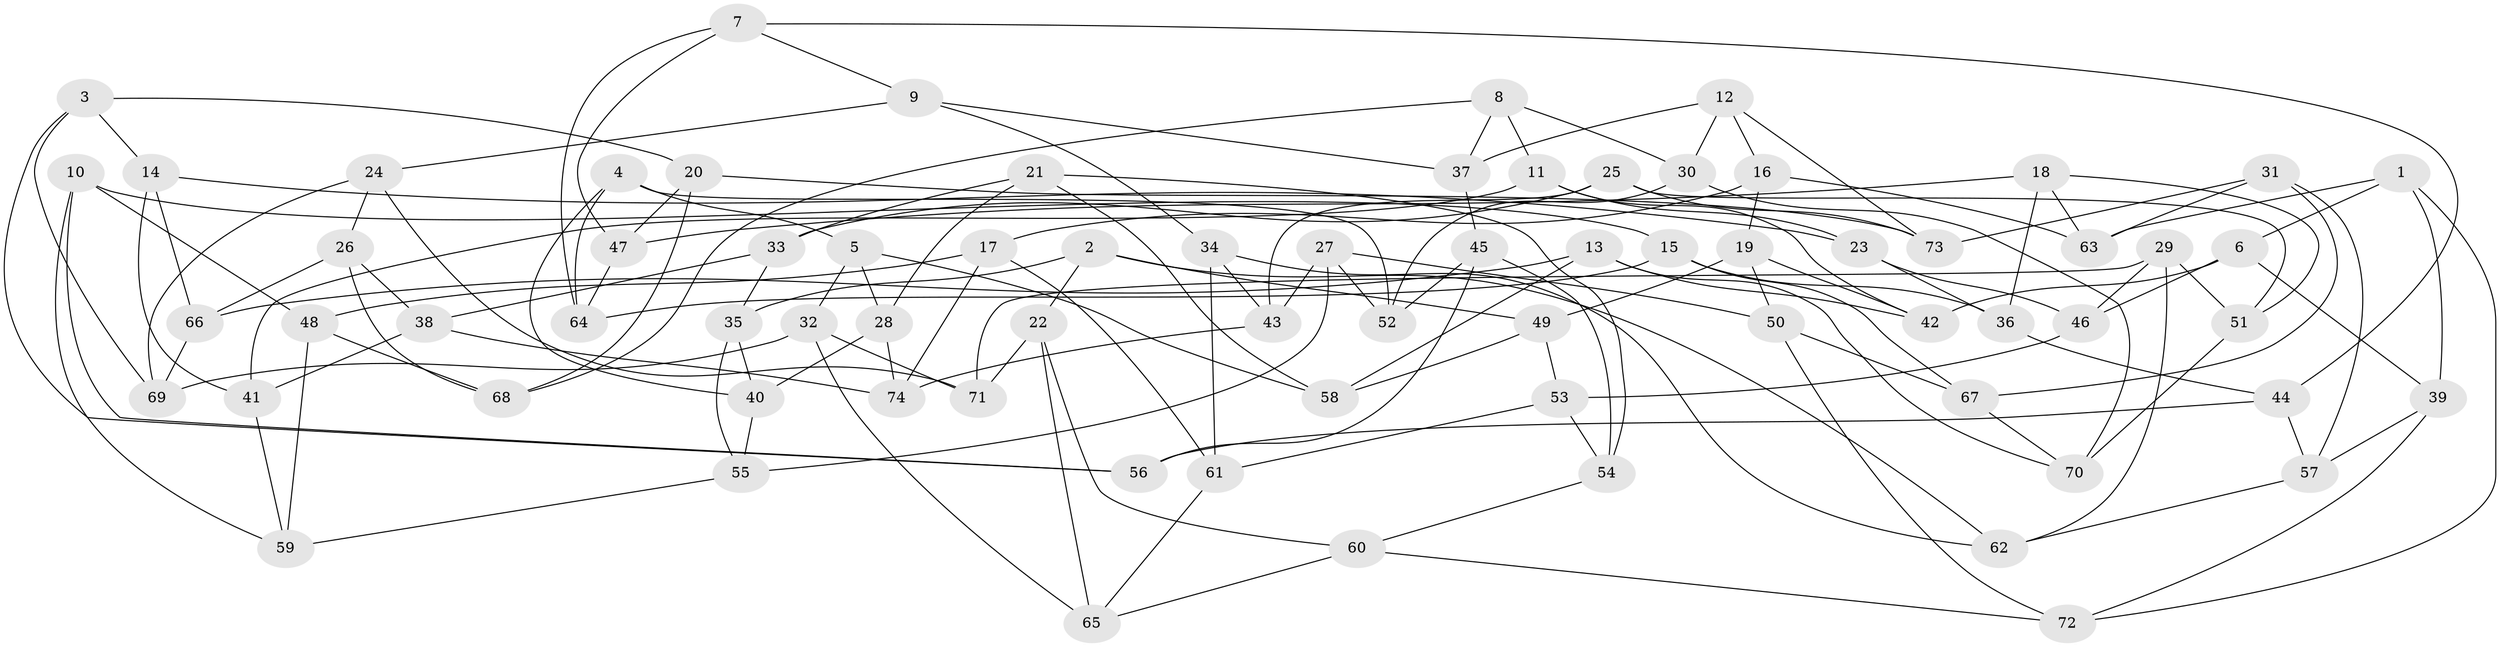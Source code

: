 // coarse degree distribution, {4: 0.37777777777777777, 6: 0.26666666666666666, 5: 0.28888888888888886, 3: 0.06666666666666667}
// Generated by graph-tools (version 1.1) at 2025/38/03/04/25 23:38:05]
// undirected, 74 vertices, 148 edges
graph export_dot {
  node [color=gray90,style=filled];
  1;
  2;
  3;
  4;
  5;
  6;
  7;
  8;
  9;
  10;
  11;
  12;
  13;
  14;
  15;
  16;
  17;
  18;
  19;
  20;
  21;
  22;
  23;
  24;
  25;
  26;
  27;
  28;
  29;
  30;
  31;
  32;
  33;
  34;
  35;
  36;
  37;
  38;
  39;
  40;
  41;
  42;
  43;
  44;
  45;
  46;
  47;
  48;
  49;
  50;
  51;
  52;
  53;
  54;
  55;
  56;
  57;
  58;
  59;
  60;
  61;
  62;
  63;
  64;
  65;
  66;
  67;
  68;
  69;
  70;
  71;
  72;
  73;
  74;
  1 -- 39;
  1 -- 6;
  1 -- 63;
  1 -- 72;
  2 -- 35;
  2 -- 49;
  2 -- 62;
  2 -- 22;
  3 -- 69;
  3 -- 14;
  3 -- 20;
  3 -- 56;
  4 -- 40;
  4 -- 5;
  4 -- 52;
  4 -- 64;
  5 -- 58;
  5 -- 28;
  5 -- 32;
  6 -- 39;
  6 -- 46;
  6 -- 42;
  7 -- 44;
  7 -- 47;
  7 -- 64;
  7 -- 9;
  8 -- 68;
  8 -- 11;
  8 -- 37;
  8 -- 30;
  9 -- 24;
  9 -- 34;
  9 -- 37;
  10 -- 15;
  10 -- 48;
  10 -- 56;
  10 -- 59;
  11 -- 23;
  11 -- 42;
  11 -- 41;
  12 -- 16;
  12 -- 37;
  12 -- 73;
  12 -- 30;
  13 -- 66;
  13 -- 42;
  13 -- 58;
  13 -- 70;
  14 -- 23;
  14 -- 41;
  14 -- 66;
  15 -- 67;
  15 -- 64;
  15 -- 36;
  16 -- 63;
  16 -- 19;
  16 -- 17;
  17 -- 48;
  17 -- 61;
  17 -- 74;
  18 -- 36;
  18 -- 51;
  18 -- 63;
  18 -- 47;
  19 -- 42;
  19 -- 50;
  19 -- 49;
  20 -- 47;
  20 -- 73;
  20 -- 68;
  21 -- 33;
  21 -- 58;
  21 -- 28;
  21 -- 54;
  22 -- 71;
  22 -- 65;
  22 -- 60;
  23 -- 36;
  23 -- 46;
  24 -- 26;
  24 -- 71;
  24 -- 69;
  25 -- 51;
  25 -- 43;
  25 -- 33;
  25 -- 73;
  26 -- 66;
  26 -- 68;
  26 -- 38;
  27 -- 50;
  27 -- 52;
  27 -- 43;
  27 -- 55;
  28 -- 40;
  28 -- 74;
  29 -- 62;
  29 -- 46;
  29 -- 51;
  29 -- 71;
  30 -- 70;
  30 -- 52;
  31 -- 63;
  31 -- 57;
  31 -- 67;
  31 -- 73;
  32 -- 71;
  32 -- 69;
  32 -- 65;
  33 -- 38;
  33 -- 35;
  34 -- 61;
  34 -- 62;
  34 -- 43;
  35 -- 55;
  35 -- 40;
  36 -- 44;
  37 -- 45;
  38 -- 74;
  38 -- 41;
  39 -- 72;
  39 -- 57;
  40 -- 55;
  41 -- 59;
  43 -- 74;
  44 -- 56;
  44 -- 57;
  45 -- 56;
  45 -- 52;
  45 -- 54;
  46 -- 53;
  47 -- 64;
  48 -- 59;
  48 -- 68;
  49 -- 58;
  49 -- 53;
  50 -- 67;
  50 -- 72;
  51 -- 70;
  53 -- 61;
  53 -- 54;
  54 -- 60;
  55 -- 59;
  57 -- 62;
  60 -- 72;
  60 -- 65;
  61 -- 65;
  66 -- 69;
  67 -- 70;
}
